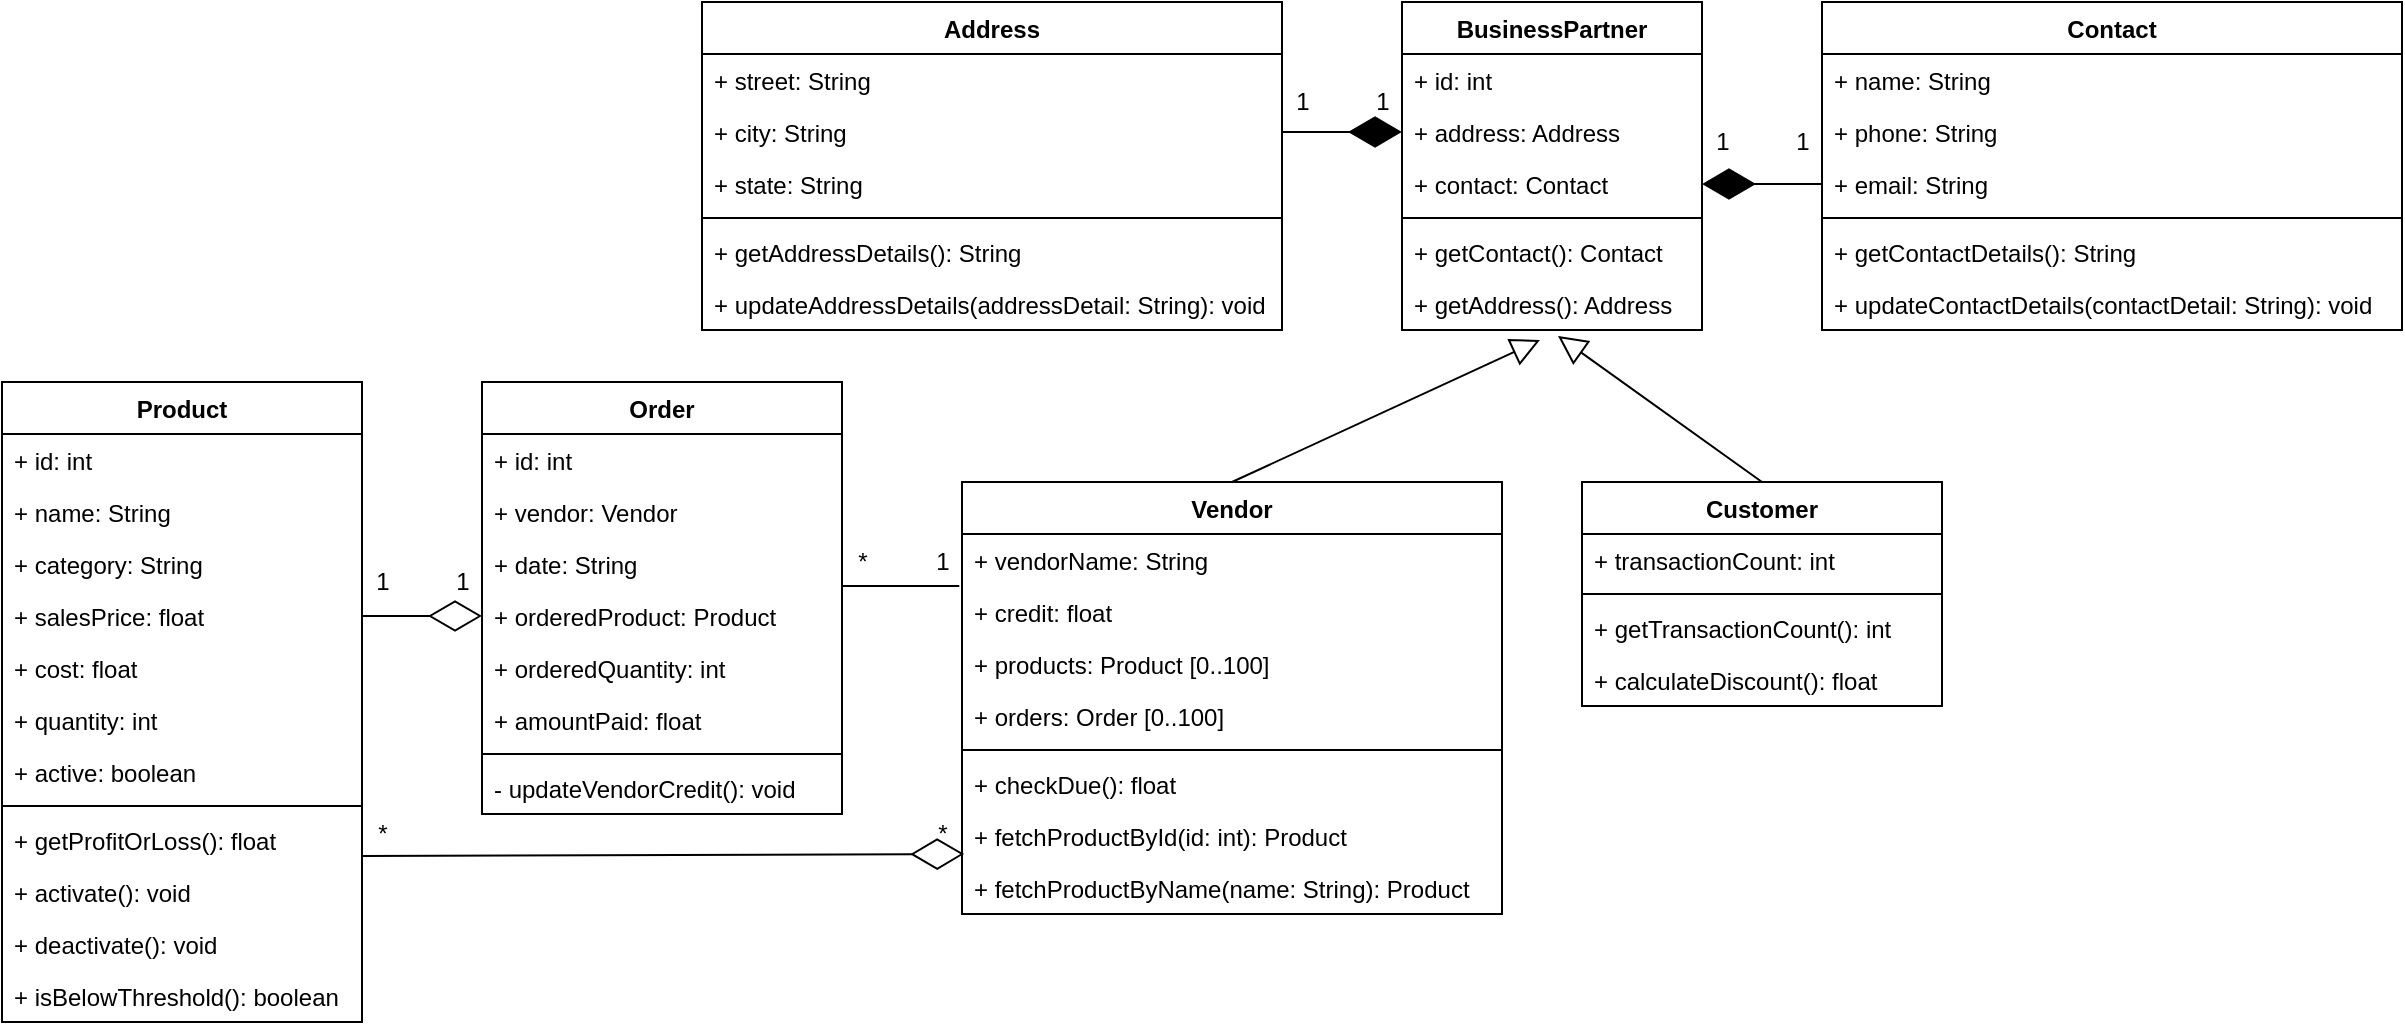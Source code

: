 <mxfile version="15.4.1" type="device"><diagram id="5U9n9bpmZqzYd2XeVLax" name="Page-1"><mxGraphModel dx="716" dy="403" grid="1" gridSize="10" guides="1" tooltips="1" connect="1" arrows="1" fold="1" page="1" pageScale="1" pageWidth="850" pageHeight="1100" math="0" shadow="0"><root><mxCell id="0"/><mxCell id="1" parent="0"/><mxCell id="D1TvmQDmRXp9yNri7N8P-1" value="" style="edgeStyle=elbowEdgeStyle;html=1;endArrow=none;elbow=vertical;exitX=1;exitY=-0.077;exitDx=0;exitDy=0;entryX=-0.005;entryY=0.013;entryDx=0;entryDy=0;entryPerimeter=0;exitPerimeter=0;" edge="1" parent="1" source="D1TvmQDmRXp9yNri7N8P-56" target="D1TvmQDmRXp9yNri7N8P-40"><mxGeometry width="160" relative="1" as="geometry"><mxPoint x="540" y="900" as="sourcePoint"/><mxPoint x="750.0" y="609" as="targetPoint"/></mxGeometry></mxCell><mxCell id="D1TvmQDmRXp9yNri7N8P-2" value="1" style="text;html=1;align=center;verticalAlign=middle;resizable=0;points=[];autosize=1;" vertex="1" parent="1"><mxGeometry x="510" y="450" width="20" height="20" as="geometry"/></mxCell><mxCell id="D1TvmQDmRXp9yNri7N8P-3" value="1" style="text;html=1;align=center;verticalAlign=middle;resizable=0;points=[];autosize=1;" vertex="1" parent="1"><mxGeometry x="550" y="450" width="20" height="20" as="geometry"/></mxCell><mxCell id="D1TvmQDmRXp9yNri7N8P-4" value="*" style="text;html=1;align=center;verticalAlign=middle;resizable=0;points=[];autosize=1;" vertex="1" parent="1"><mxGeometry x="510" y="576" width="20" height="20" as="geometry"/></mxCell><mxCell id="D1TvmQDmRXp9yNri7N8P-5" value="*" style="text;html=1;align=center;verticalAlign=middle;resizable=0;points=[];autosize=1;" vertex="1" parent="1"><mxGeometry x="790" y="576" width="20" height="20" as="geometry"/></mxCell><mxCell id="D1TvmQDmRXp9yNri7N8P-6" value="*" style="text;html=1;align=center;verticalAlign=middle;resizable=0;points=[];autosize=1;" vertex="1" parent="1"><mxGeometry x="750" y="440" width="20" height="20" as="geometry"/></mxCell><mxCell id="D1TvmQDmRXp9yNri7N8P-7" value="1" style="text;html=1;align=center;verticalAlign=middle;resizable=0;points=[];autosize=1;" vertex="1" parent="1"><mxGeometry x="790" y="440" width="20" height="20" as="geometry"/></mxCell><mxCell id="D1TvmQDmRXp9yNri7N8P-8" value="BusinessPartner" style="swimlane;fontStyle=1;align=center;verticalAlign=top;childLayout=stackLayout;horizontal=1;startSize=26;horizontalStack=0;resizeParent=1;resizeParentMax=0;resizeLast=0;collapsible=1;marginBottom=0;" vertex="1" parent="1"><mxGeometry x="1030" y="170" width="150" height="164" as="geometry"><mxRectangle x="200" y="120" width="80" height="26" as="alternateBounds"/></mxGeometry></mxCell><mxCell id="D1TvmQDmRXp9yNri7N8P-9" value="+ id: int" style="text;strokeColor=none;fillColor=none;align=left;verticalAlign=top;spacingLeft=4;spacingRight=4;overflow=hidden;rotatable=0;points=[[0,0.5],[1,0.5]];portConstraint=eastwest;" vertex="1" parent="D1TvmQDmRXp9yNri7N8P-8"><mxGeometry y="26" width="150" height="26" as="geometry"/></mxCell><mxCell id="D1TvmQDmRXp9yNri7N8P-10" value="+ address: Address" style="text;strokeColor=none;fillColor=none;align=left;verticalAlign=top;spacingLeft=4;spacingRight=4;overflow=hidden;rotatable=0;points=[[0,0.5],[1,0.5]];portConstraint=eastwest;" vertex="1" parent="D1TvmQDmRXp9yNri7N8P-8"><mxGeometry y="52" width="150" height="26" as="geometry"/></mxCell><mxCell id="D1TvmQDmRXp9yNri7N8P-11" value="+ contact: Contact" style="text;strokeColor=none;fillColor=none;align=left;verticalAlign=top;spacingLeft=4;spacingRight=4;overflow=hidden;rotatable=0;points=[[0,0.5],[1,0.5]];portConstraint=eastwest;" vertex="1" parent="D1TvmQDmRXp9yNri7N8P-8"><mxGeometry y="78" width="150" height="26" as="geometry"/></mxCell><mxCell id="D1TvmQDmRXp9yNri7N8P-12" value="" style="line;strokeWidth=1;fillColor=none;align=left;verticalAlign=middle;spacingTop=-1;spacingLeft=3;spacingRight=3;rotatable=0;labelPosition=right;points=[];portConstraint=eastwest;" vertex="1" parent="D1TvmQDmRXp9yNri7N8P-8"><mxGeometry y="104" width="150" height="8" as="geometry"/></mxCell><mxCell id="D1TvmQDmRXp9yNri7N8P-13" value="+ getContact(): Contact" style="text;strokeColor=none;fillColor=none;align=left;verticalAlign=top;spacingLeft=4;spacingRight=4;overflow=hidden;rotatable=0;points=[[0,0.5],[1,0.5]];portConstraint=eastwest;" vertex="1" parent="D1TvmQDmRXp9yNri7N8P-8"><mxGeometry y="112" width="150" height="26" as="geometry"/></mxCell><mxCell id="D1TvmQDmRXp9yNri7N8P-14" value="+ getAddress(): Address" style="text;strokeColor=none;fillColor=none;align=left;verticalAlign=top;spacingLeft=4;spacingRight=4;overflow=hidden;rotatable=0;points=[[0,0.5],[1,0.5]];portConstraint=eastwest;" vertex="1" parent="D1TvmQDmRXp9yNri7N8P-8"><mxGeometry y="138" width="150" height="26" as="geometry"/></mxCell><mxCell id="D1TvmQDmRXp9yNri7N8P-15" value="" style="edgeStyle=none;html=1;endSize=12;endArrow=block;endFill=0;exitX=0.5;exitY=0;exitDx=0;exitDy=0;entryX=0.46;entryY=1.192;entryDx=0;entryDy=0;entryPerimeter=0;" edge="1" parent="1" source="D1TvmQDmRXp9yNri7N8P-38" target="D1TvmQDmRXp9yNri7N8P-14"><mxGeometry width="160" relative="1" as="geometry"><mxPoint x="740" y="410" as="sourcePoint"/><mxPoint x="1000" y="330" as="targetPoint"/></mxGeometry></mxCell><mxCell id="D1TvmQDmRXp9yNri7N8P-16" value="" style="edgeStyle=none;html=1;endSize=12;endArrow=block;endFill=0;exitX=0.5;exitY=0;exitDx=0;exitDy=0;entryX=0.52;entryY=1.115;entryDx=0;entryDy=0;entryPerimeter=0;" edge="1" parent="1" source="D1TvmQDmRXp9yNri7N8P-47" target="D1TvmQDmRXp9yNri7N8P-14"><mxGeometry width="160" relative="1" as="geometry"><mxPoint x="915" y="580" as="sourcePoint"/><mxPoint x="1087.043" y="500" as="targetPoint"/></mxGeometry></mxCell><mxCell id="D1TvmQDmRXp9yNri7N8P-17" value="" style="endArrow=diamondThin;endFill=1;endSize=24;html=1;exitX=1;exitY=0.5;exitDx=0;exitDy=0;entryX=0;entryY=0.5;entryDx=0;entryDy=0;" edge="1" parent="1" source="D1TvmQDmRXp9yNri7N8P-33" target="D1TvmQDmRXp9yNri7N8P-10"><mxGeometry width="160" relative="1" as="geometry"><mxPoint x="700" y="400" as="sourcePoint"/><mxPoint x="860" y="400" as="targetPoint"/></mxGeometry></mxCell><mxCell id="D1TvmQDmRXp9yNri7N8P-18" value="1" style="text;html=1;align=center;verticalAlign=middle;resizable=0;points=[];autosize=1;" vertex="1" parent="1"><mxGeometry x="970" y="210" width="20" height="20" as="geometry"/></mxCell><mxCell id="D1TvmQDmRXp9yNri7N8P-19" value="1" style="text;html=1;align=center;verticalAlign=middle;resizable=0;points=[];autosize=1;" vertex="1" parent="1"><mxGeometry x="1010" y="210" width="20" height="20" as="geometry"/></mxCell><mxCell id="D1TvmQDmRXp9yNri7N8P-20" value="" style="endArrow=diamondThin;endFill=0;endSize=24;html=1;exitX=1;exitY=0.5;exitDx=0;exitDy=0;entryX=0;entryY=0.5;entryDx=0;entryDy=0;" edge="1" parent="1" source="D1TvmQDmRXp9yNri7N8P-65" target="D1TvmQDmRXp9yNri7N8P-56"><mxGeometry width="160" relative="1" as="geometry"><mxPoint x="530" y="780" as="sourcePoint"/><mxPoint x="690" y="780" as="targetPoint"/></mxGeometry></mxCell><mxCell id="D1TvmQDmRXp9yNri7N8P-21" value="" style="endArrow=diamondThin;endFill=1;endSize=24;html=1;exitX=0;exitY=0.5;exitDx=0;exitDy=0;entryX=1;entryY=0.5;entryDx=0;entryDy=0;" edge="1" parent="1" source="D1TvmQDmRXp9yNri7N8P-27" target="D1TvmQDmRXp9yNri7N8P-11"><mxGeometry width="160" relative="1" as="geometry"><mxPoint x="870" y="245" as="sourcePoint"/><mxPoint x="960" y="245" as="targetPoint"/></mxGeometry></mxCell><mxCell id="D1TvmQDmRXp9yNri7N8P-22" value="1" style="text;html=1;align=center;verticalAlign=middle;resizable=0;points=[];autosize=1;" vertex="1" parent="1"><mxGeometry x="1180" y="230" width="20" height="20" as="geometry"/></mxCell><mxCell id="D1TvmQDmRXp9yNri7N8P-23" value="1" style="text;html=1;align=center;verticalAlign=middle;resizable=0;points=[];autosize=1;" vertex="1" parent="1"><mxGeometry x="1220" y="230" width="20" height="20" as="geometry"/></mxCell><mxCell id="D1TvmQDmRXp9yNri7N8P-24" value="Contact" style="swimlane;fontStyle=1;align=center;verticalAlign=top;childLayout=stackLayout;horizontal=1;startSize=26;horizontalStack=0;resizeParent=1;resizeParentMax=0;resizeLast=0;collapsible=1;marginBottom=0;" vertex="1" parent="1"><mxGeometry x="1240" y="170" width="290" height="164" as="geometry"><mxRectangle x="200" y="120" width="80" height="26" as="alternateBounds"/></mxGeometry></mxCell><mxCell id="D1TvmQDmRXp9yNri7N8P-25" value="+ name: String" style="text;strokeColor=none;fillColor=none;align=left;verticalAlign=top;spacingLeft=4;spacingRight=4;overflow=hidden;rotatable=0;points=[[0,0.5],[1,0.5]];portConstraint=eastwest;" vertex="1" parent="D1TvmQDmRXp9yNri7N8P-24"><mxGeometry y="26" width="290" height="26" as="geometry"/></mxCell><mxCell id="D1TvmQDmRXp9yNri7N8P-26" value="+ phone: String" style="text;strokeColor=none;fillColor=none;align=left;verticalAlign=top;spacingLeft=4;spacingRight=4;overflow=hidden;rotatable=0;points=[[0,0.5],[1,0.5]];portConstraint=eastwest;" vertex="1" parent="D1TvmQDmRXp9yNri7N8P-24"><mxGeometry y="52" width="290" height="26" as="geometry"/></mxCell><mxCell id="D1TvmQDmRXp9yNri7N8P-27" value="+ email: String" style="text;strokeColor=none;fillColor=none;align=left;verticalAlign=top;spacingLeft=4;spacingRight=4;overflow=hidden;rotatable=0;points=[[0,0.5],[1,0.5]];portConstraint=eastwest;" vertex="1" parent="D1TvmQDmRXp9yNri7N8P-24"><mxGeometry y="78" width="290" height="26" as="geometry"/></mxCell><mxCell id="D1TvmQDmRXp9yNri7N8P-28" value="" style="line;strokeWidth=1;fillColor=none;align=left;verticalAlign=middle;spacingTop=-1;spacingLeft=3;spacingRight=3;rotatable=0;labelPosition=right;points=[];portConstraint=eastwest;" vertex="1" parent="D1TvmQDmRXp9yNri7N8P-24"><mxGeometry y="104" width="290" height="8" as="geometry"/></mxCell><mxCell id="D1TvmQDmRXp9yNri7N8P-29" value="+ getContactDetails(): String" style="text;strokeColor=none;fillColor=none;align=left;verticalAlign=top;spacingLeft=4;spacingRight=4;overflow=hidden;rotatable=0;points=[[0,0.5],[1,0.5]];portConstraint=eastwest;" vertex="1" parent="D1TvmQDmRXp9yNri7N8P-24"><mxGeometry y="112" width="290" height="26" as="geometry"/></mxCell><mxCell id="D1TvmQDmRXp9yNri7N8P-30" value="+ updateContactDetails(contactDetail: String): void" style="text;strokeColor=none;fillColor=none;align=left;verticalAlign=top;spacingLeft=4;spacingRight=4;overflow=hidden;rotatable=0;points=[[0,0.5],[1,0.5]];portConstraint=eastwest;" vertex="1" parent="D1TvmQDmRXp9yNri7N8P-24"><mxGeometry y="138" width="290" height="26" as="geometry"/></mxCell><mxCell id="D1TvmQDmRXp9yNri7N8P-31" value="Address" style="swimlane;fontStyle=1;align=center;verticalAlign=top;childLayout=stackLayout;horizontal=1;startSize=26;horizontalStack=0;resizeParent=1;resizeParentMax=0;resizeLast=0;collapsible=1;marginBottom=0;" vertex="1" parent="1"><mxGeometry x="680" y="170" width="290" height="164" as="geometry"><mxRectangle x="200" y="120" width="80" height="26" as="alternateBounds"/></mxGeometry></mxCell><mxCell id="D1TvmQDmRXp9yNri7N8P-32" value="+ street: String" style="text;strokeColor=none;fillColor=none;align=left;verticalAlign=top;spacingLeft=4;spacingRight=4;overflow=hidden;rotatable=0;points=[[0,0.5],[1,0.5]];portConstraint=eastwest;" vertex="1" parent="D1TvmQDmRXp9yNri7N8P-31"><mxGeometry y="26" width="290" height="26" as="geometry"/></mxCell><mxCell id="D1TvmQDmRXp9yNri7N8P-33" value="+ city: String" style="text;strokeColor=none;fillColor=none;align=left;verticalAlign=top;spacingLeft=4;spacingRight=4;overflow=hidden;rotatable=0;points=[[0,0.5],[1,0.5]];portConstraint=eastwest;" vertex="1" parent="D1TvmQDmRXp9yNri7N8P-31"><mxGeometry y="52" width="290" height="26" as="geometry"/></mxCell><mxCell id="D1TvmQDmRXp9yNri7N8P-34" value="+ state: String" style="text;strokeColor=none;fillColor=none;align=left;verticalAlign=top;spacingLeft=4;spacingRight=4;overflow=hidden;rotatable=0;points=[[0,0.5],[1,0.5]];portConstraint=eastwest;" vertex="1" parent="D1TvmQDmRXp9yNri7N8P-31"><mxGeometry y="78" width="290" height="26" as="geometry"/></mxCell><mxCell id="D1TvmQDmRXp9yNri7N8P-35" value="" style="line;strokeWidth=1;fillColor=none;align=left;verticalAlign=middle;spacingTop=-1;spacingLeft=3;spacingRight=3;rotatable=0;labelPosition=right;points=[];portConstraint=eastwest;" vertex="1" parent="D1TvmQDmRXp9yNri7N8P-31"><mxGeometry y="104" width="290" height="8" as="geometry"/></mxCell><mxCell id="D1TvmQDmRXp9yNri7N8P-36" value="+ getAddressDetails(): String" style="text;strokeColor=none;fillColor=none;align=left;verticalAlign=top;spacingLeft=4;spacingRight=4;overflow=hidden;rotatable=0;points=[[0,0.5],[1,0.5]];portConstraint=eastwest;" vertex="1" parent="D1TvmQDmRXp9yNri7N8P-31"><mxGeometry y="112" width="290" height="26" as="geometry"/></mxCell><mxCell id="D1TvmQDmRXp9yNri7N8P-37" value="+ updateAddressDetails(addressDetail: String): void" style="text;strokeColor=none;fillColor=none;align=left;verticalAlign=top;spacingLeft=4;spacingRight=4;overflow=hidden;rotatable=0;points=[[0,0.5],[1,0.5]];portConstraint=eastwest;" vertex="1" parent="D1TvmQDmRXp9yNri7N8P-31"><mxGeometry y="138" width="290" height="26" as="geometry"/></mxCell><mxCell id="D1TvmQDmRXp9yNri7N8P-38" value="Vendor" style="swimlane;fontStyle=1;align=center;verticalAlign=top;childLayout=stackLayout;horizontal=1;startSize=26;horizontalStack=0;resizeParent=1;resizeParentMax=0;resizeLast=0;collapsible=1;marginBottom=0;" vertex="1" parent="1"><mxGeometry x="810" y="410" width="270" height="216" as="geometry"><mxRectangle x="200" y="120" width="80" height="26" as="alternateBounds"/></mxGeometry></mxCell><mxCell id="D1TvmQDmRXp9yNri7N8P-39" value="+ vendorName: String" style="text;strokeColor=none;fillColor=none;align=left;verticalAlign=top;spacingLeft=4;spacingRight=4;overflow=hidden;rotatable=0;points=[[0,0.5],[1,0.5]];portConstraint=eastwest;" vertex="1" parent="D1TvmQDmRXp9yNri7N8P-38"><mxGeometry y="26" width="270" height="26" as="geometry"/></mxCell><mxCell id="D1TvmQDmRXp9yNri7N8P-40" value="+ credit: float" style="text;strokeColor=none;fillColor=none;align=left;verticalAlign=top;spacingLeft=4;spacingRight=4;overflow=hidden;rotatable=0;points=[[0,0.5],[1,0.5]];portConstraint=eastwest;" vertex="1" parent="D1TvmQDmRXp9yNri7N8P-38"><mxGeometry y="52" width="270" height="26" as="geometry"/></mxCell><mxCell id="D1TvmQDmRXp9yNri7N8P-41" value="+ products: Product [0..100]" style="text;strokeColor=none;fillColor=none;align=left;verticalAlign=top;spacingLeft=4;spacingRight=4;overflow=hidden;rotatable=0;points=[[0,0.5],[1,0.5]];portConstraint=eastwest;" vertex="1" parent="D1TvmQDmRXp9yNri7N8P-38"><mxGeometry y="78" width="270" height="26" as="geometry"/></mxCell><mxCell id="D1TvmQDmRXp9yNri7N8P-42" value="+ orders: Order [0..100]" style="text;strokeColor=none;fillColor=none;align=left;verticalAlign=top;spacingLeft=4;spacingRight=4;overflow=hidden;rotatable=0;points=[[0,0.5],[1,0.5]];portConstraint=eastwest;" vertex="1" parent="D1TvmQDmRXp9yNri7N8P-38"><mxGeometry y="104" width="270" height="26" as="geometry"/></mxCell><mxCell id="D1TvmQDmRXp9yNri7N8P-43" value="" style="line;strokeWidth=1;fillColor=none;align=left;verticalAlign=middle;spacingTop=-1;spacingLeft=3;spacingRight=3;rotatable=0;labelPosition=right;points=[];portConstraint=eastwest;" vertex="1" parent="D1TvmQDmRXp9yNri7N8P-38"><mxGeometry y="130" width="270" height="8" as="geometry"/></mxCell><mxCell id="D1TvmQDmRXp9yNri7N8P-44" value="+ checkDue(): float" style="text;strokeColor=none;fillColor=none;align=left;verticalAlign=top;spacingLeft=4;spacingRight=4;overflow=hidden;rotatable=0;points=[[0,0.5],[1,0.5]];portConstraint=eastwest;" vertex="1" parent="D1TvmQDmRXp9yNri7N8P-38"><mxGeometry y="138" width="270" height="26" as="geometry"/></mxCell><mxCell id="D1TvmQDmRXp9yNri7N8P-45" value="+ fetchProductById(id: int): Product" style="text;strokeColor=none;fillColor=none;align=left;verticalAlign=top;spacingLeft=4;spacingRight=4;overflow=hidden;rotatable=0;points=[[0,0.5],[1,0.5]];portConstraint=eastwest;" vertex="1" parent="D1TvmQDmRXp9yNri7N8P-38"><mxGeometry y="164" width="270" height="26" as="geometry"/></mxCell><mxCell id="D1TvmQDmRXp9yNri7N8P-46" value="+ fetchProductByName(name: String): Product" style="text;strokeColor=none;fillColor=none;align=left;verticalAlign=top;spacingLeft=4;spacingRight=4;overflow=hidden;rotatable=0;points=[[0,0.5],[1,0.5]];portConstraint=eastwest;" vertex="1" parent="D1TvmQDmRXp9yNri7N8P-38"><mxGeometry y="190" width="270" height="26" as="geometry"/></mxCell><mxCell id="D1TvmQDmRXp9yNri7N8P-47" value="Customer" style="swimlane;fontStyle=1;align=center;verticalAlign=top;childLayout=stackLayout;horizontal=1;startSize=26;horizontalStack=0;resizeParent=1;resizeParentMax=0;resizeLast=0;collapsible=1;marginBottom=0;" vertex="1" parent="1"><mxGeometry x="1120" y="410" width="180" height="112" as="geometry"><mxRectangle x="200" y="120" width="80" height="26" as="alternateBounds"/></mxGeometry></mxCell><mxCell id="D1TvmQDmRXp9yNri7N8P-48" value="+ transactionCount: int" style="text;strokeColor=none;fillColor=none;align=left;verticalAlign=top;spacingLeft=4;spacingRight=4;overflow=hidden;rotatable=0;points=[[0,0.5],[1,0.5]];portConstraint=eastwest;" vertex="1" parent="D1TvmQDmRXp9yNri7N8P-47"><mxGeometry y="26" width="180" height="26" as="geometry"/></mxCell><mxCell id="D1TvmQDmRXp9yNri7N8P-49" value="" style="line;strokeWidth=1;fillColor=none;align=left;verticalAlign=middle;spacingTop=-1;spacingLeft=3;spacingRight=3;rotatable=0;labelPosition=right;points=[];portConstraint=eastwest;" vertex="1" parent="D1TvmQDmRXp9yNri7N8P-47"><mxGeometry y="52" width="180" height="8" as="geometry"/></mxCell><mxCell id="D1TvmQDmRXp9yNri7N8P-50" value="+ getTransactionCount(): int" style="text;strokeColor=none;fillColor=none;align=left;verticalAlign=top;spacingLeft=4;spacingRight=4;overflow=hidden;rotatable=0;points=[[0,0.5],[1,0.5]];portConstraint=eastwest;" vertex="1" parent="D1TvmQDmRXp9yNri7N8P-47"><mxGeometry y="60" width="180" height="26" as="geometry"/></mxCell><mxCell id="D1TvmQDmRXp9yNri7N8P-51" value="+ calculateDiscount(): float" style="text;strokeColor=none;fillColor=none;align=left;verticalAlign=top;spacingLeft=4;spacingRight=4;overflow=hidden;rotatable=0;points=[[0,0.5],[1,0.5]];portConstraint=eastwest;" vertex="1" parent="D1TvmQDmRXp9yNri7N8P-47"><mxGeometry y="86" width="180" height="26" as="geometry"/></mxCell><mxCell id="D1TvmQDmRXp9yNri7N8P-52" value="Order" style="swimlane;fontStyle=1;align=center;verticalAlign=top;childLayout=stackLayout;horizontal=1;startSize=26;horizontalStack=0;resizeParent=1;resizeParentMax=0;resizeLast=0;collapsible=1;marginBottom=0;" vertex="1" parent="1"><mxGeometry x="570" y="360" width="180" height="216" as="geometry"><mxRectangle x="200" y="120" width="80" height="26" as="alternateBounds"/></mxGeometry></mxCell><mxCell id="D1TvmQDmRXp9yNri7N8P-53" value="+ id: int" style="text;strokeColor=none;fillColor=none;align=left;verticalAlign=top;spacingLeft=4;spacingRight=4;overflow=hidden;rotatable=0;points=[[0,0.5],[1,0.5]];portConstraint=eastwest;" vertex="1" parent="D1TvmQDmRXp9yNri7N8P-52"><mxGeometry y="26" width="180" height="26" as="geometry"/></mxCell><mxCell id="D1TvmQDmRXp9yNri7N8P-54" value="+ vendor: Vendor" style="text;strokeColor=none;fillColor=none;align=left;verticalAlign=top;spacingLeft=4;spacingRight=4;overflow=hidden;rotatable=0;points=[[0,0.5],[1,0.5]];portConstraint=eastwest;" vertex="1" parent="D1TvmQDmRXp9yNri7N8P-52"><mxGeometry y="52" width="180" height="26" as="geometry"/></mxCell><mxCell id="D1TvmQDmRXp9yNri7N8P-55" value="+ date: String" style="text;strokeColor=none;fillColor=none;align=left;verticalAlign=top;spacingLeft=4;spacingRight=4;overflow=hidden;rotatable=0;points=[[0,0.5],[1,0.5]];portConstraint=eastwest;" vertex="1" parent="D1TvmQDmRXp9yNri7N8P-52"><mxGeometry y="78" width="180" height="26" as="geometry"/></mxCell><mxCell id="D1TvmQDmRXp9yNri7N8P-56" value="+ orderedProduct: Product" style="text;strokeColor=none;fillColor=none;align=left;verticalAlign=top;spacingLeft=4;spacingRight=4;overflow=hidden;rotatable=0;points=[[0,0.5],[1,0.5]];portConstraint=eastwest;" vertex="1" parent="D1TvmQDmRXp9yNri7N8P-52"><mxGeometry y="104" width="180" height="26" as="geometry"/></mxCell><mxCell id="D1TvmQDmRXp9yNri7N8P-57" value="+ orderedQuantity: int" style="text;strokeColor=none;fillColor=none;align=left;verticalAlign=top;spacingLeft=4;spacingRight=4;overflow=hidden;rotatable=0;points=[[0,0.5],[1,0.5]];portConstraint=eastwest;" vertex="1" parent="D1TvmQDmRXp9yNri7N8P-52"><mxGeometry y="130" width="180" height="26" as="geometry"/></mxCell><mxCell id="D1TvmQDmRXp9yNri7N8P-58" value="+ amountPaid: float" style="text;strokeColor=none;fillColor=none;align=left;verticalAlign=top;spacingLeft=4;spacingRight=4;overflow=hidden;rotatable=0;points=[[0,0.5],[1,0.5]];portConstraint=eastwest;" vertex="1" parent="D1TvmQDmRXp9yNri7N8P-52"><mxGeometry y="156" width="180" height="26" as="geometry"/></mxCell><mxCell id="D1TvmQDmRXp9yNri7N8P-59" value="" style="line;strokeWidth=1;fillColor=none;align=left;verticalAlign=middle;spacingTop=-1;spacingLeft=3;spacingRight=3;rotatable=0;labelPosition=right;points=[];portConstraint=eastwest;" vertex="1" parent="D1TvmQDmRXp9yNri7N8P-52"><mxGeometry y="182" width="180" height="8" as="geometry"/></mxCell><mxCell id="D1TvmQDmRXp9yNri7N8P-60" value="- updateVendorCredit(): void" style="text;strokeColor=none;fillColor=none;align=left;verticalAlign=top;spacingLeft=4;spacingRight=4;overflow=hidden;rotatable=0;points=[[0,0.5],[1,0.5]];portConstraint=eastwest;" vertex="1" parent="D1TvmQDmRXp9yNri7N8P-52"><mxGeometry y="190" width="180" height="26" as="geometry"/></mxCell><mxCell id="D1TvmQDmRXp9yNri7N8P-61" value="Product" style="swimlane;fontStyle=1;align=center;verticalAlign=top;childLayout=stackLayout;horizontal=1;startSize=26;horizontalStack=0;resizeParent=1;resizeParentMax=0;resizeLast=0;collapsible=1;marginBottom=0;" vertex="1" parent="1"><mxGeometry x="330" y="360" width="180" height="320" as="geometry"><mxRectangle x="200" y="120" width="80" height="26" as="alternateBounds"/></mxGeometry></mxCell><mxCell id="D1TvmQDmRXp9yNri7N8P-62" value="+ id: int" style="text;strokeColor=none;fillColor=none;align=left;verticalAlign=top;spacingLeft=4;spacingRight=4;overflow=hidden;rotatable=0;points=[[0,0.5],[1,0.5]];portConstraint=eastwest;" vertex="1" parent="D1TvmQDmRXp9yNri7N8P-61"><mxGeometry y="26" width="180" height="26" as="geometry"/></mxCell><mxCell id="D1TvmQDmRXp9yNri7N8P-63" value="+ name: String" style="text;strokeColor=none;fillColor=none;align=left;verticalAlign=top;spacingLeft=4;spacingRight=4;overflow=hidden;rotatable=0;points=[[0,0.5],[1,0.5]];portConstraint=eastwest;" vertex="1" parent="D1TvmQDmRXp9yNri7N8P-61"><mxGeometry y="52" width="180" height="26" as="geometry"/></mxCell><mxCell id="D1TvmQDmRXp9yNri7N8P-64" value="+ category: String" style="text;strokeColor=none;fillColor=none;align=left;verticalAlign=top;spacingLeft=4;spacingRight=4;overflow=hidden;rotatable=0;points=[[0,0.5],[1,0.5]];portConstraint=eastwest;" vertex="1" parent="D1TvmQDmRXp9yNri7N8P-61"><mxGeometry y="78" width="180" height="26" as="geometry"/></mxCell><mxCell id="D1TvmQDmRXp9yNri7N8P-65" value="+ salesPrice: float" style="text;strokeColor=none;fillColor=none;align=left;verticalAlign=top;spacingLeft=4;spacingRight=4;overflow=hidden;rotatable=0;points=[[0,0.5],[1,0.5]];portConstraint=eastwest;" vertex="1" parent="D1TvmQDmRXp9yNri7N8P-61"><mxGeometry y="104" width="180" height="26" as="geometry"/></mxCell><mxCell id="D1TvmQDmRXp9yNri7N8P-66" value="+ cost: float" style="text;strokeColor=none;fillColor=none;align=left;verticalAlign=top;spacingLeft=4;spacingRight=4;overflow=hidden;rotatable=0;points=[[0,0.5],[1,0.5]];portConstraint=eastwest;" vertex="1" parent="D1TvmQDmRXp9yNri7N8P-61"><mxGeometry y="130" width="180" height="26" as="geometry"/></mxCell><mxCell id="D1TvmQDmRXp9yNri7N8P-67" value="+ quantity: int" style="text;strokeColor=none;fillColor=none;align=left;verticalAlign=top;spacingLeft=4;spacingRight=4;overflow=hidden;rotatable=0;points=[[0,0.5],[1,0.5]];portConstraint=eastwest;" vertex="1" parent="D1TvmQDmRXp9yNri7N8P-61"><mxGeometry y="156" width="180" height="26" as="geometry"/></mxCell><mxCell id="D1TvmQDmRXp9yNri7N8P-68" value="+ active: boolean" style="text;strokeColor=none;fillColor=none;align=left;verticalAlign=top;spacingLeft=4;spacingRight=4;overflow=hidden;rotatable=0;points=[[0,0.5],[1,0.5]];portConstraint=eastwest;" vertex="1" parent="D1TvmQDmRXp9yNri7N8P-61"><mxGeometry y="182" width="180" height="26" as="geometry"/></mxCell><mxCell id="D1TvmQDmRXp9yNri7N8P-69" value="" style="line;strokeWidth=1;fillColor=none;align=left;verticalAlign=middle;spacingTop=-1;spacingLeft=3;spacingRight=3;rotatable=0;labelPosition=right;points=[];portConstraint=eastwest;" vertex="1" parent="D1TvmQDmRXp9yNri7N8P-61"><mxGeometry y="208" width="180" height="8" as="geometry"/></mxCell><mxCell id="D1TvmQDmRXp9yNri7N8P-70" value="+ getProfitOrLoss(): float" style="text;strokeColor=none;fillColor=none;align=left;verticalAlign=top;spacingLeft=4;spacingRight=4;overflow=hidden;rotatable=0;points=[[0,0.5],[1,0.5]];portConstraint=eastwest;" vertex="1" parent="D1TvmQDmRXp9yNri7N8P-61"><mxGeometry y="216" width="180" height="26" as="geometry"/></mxCell><mxCell id="D1TvmQDmRXp9yNri7N8P-71" value="+ activate(): void" style="text;strokeColor=none;fillColor=none;align=left;verticalAlign=top;spacingLeft=4;spacingRight=4;overflow=hidden;rotatable=0;points=[[0,0.5],[1,0.5]];portConstraint=eastwest;" vertex="1" parent="D1TvmQDmRXp9yNri7N8P-61"><mxGeometry y="242" width="180" height="26" as="geometry"/></mxCell><mxCell id="D1TvmQDmRXp9yNri7N8P-72" value="+ deactivate(): void" style="text;strokeColor=none;fillColor=none;align=left;verticalAlign=top;spacingLeft=4;spacingRight=4;overflow=hidden;rotatable=0;points=[[0,0.5],[1,0.5]];portConstraint=eastwest;" vertex="1" parent="D1TvmQDmRXp9yNri7N8P-61"><mxGeometry y="268" width="180" height="26" as="geometry"/></mxCell><mxCell id="D1TvmQDmRXp9yNri7N8P-73" value="+ isBelowThreshold(): boolean" style="text;strokeColor=none;fillColor=none;align=left;verticalAlign=top;spacingLeft=4;spacingRight=4;overflow=hidden;rotatable=0;points=[[0,0.5],[1,0.5]];portConstraint=eastwest;" vertex="1" parent="D1TvmQDmRXp9yNri7N8P-61"><mxGeometry y="294" width="180" height="26" as="geometry"/></mxCell><mxCell id="D1TvmQDmRXp9yNri7N8P-74" value="" style="endArrow=diamondThin;endFill=0;endSize=24;html=1;exitX=0;exitY=1.05;exitDx=0;exitDy=0;entryX=0.004;entryY=0.846;entryDx=0;entryDy=0;exitPerimeter=0;entryPerimeter=0;" edge="1" parent="1" source="D1TvmQDmRXp9yNri7N8P-4" target="D1TvmQDmRXp9yNri7N8P-45"><mxGeometry width="160" relative="1" as="geometry"><mxPoint x="610" y="595" as="sourcePoint"/><mxPoint x="670" y="595" as="targetPoint"/></mxGeometry></mxCell></root></mxGraphModel></diagram></mxfile>